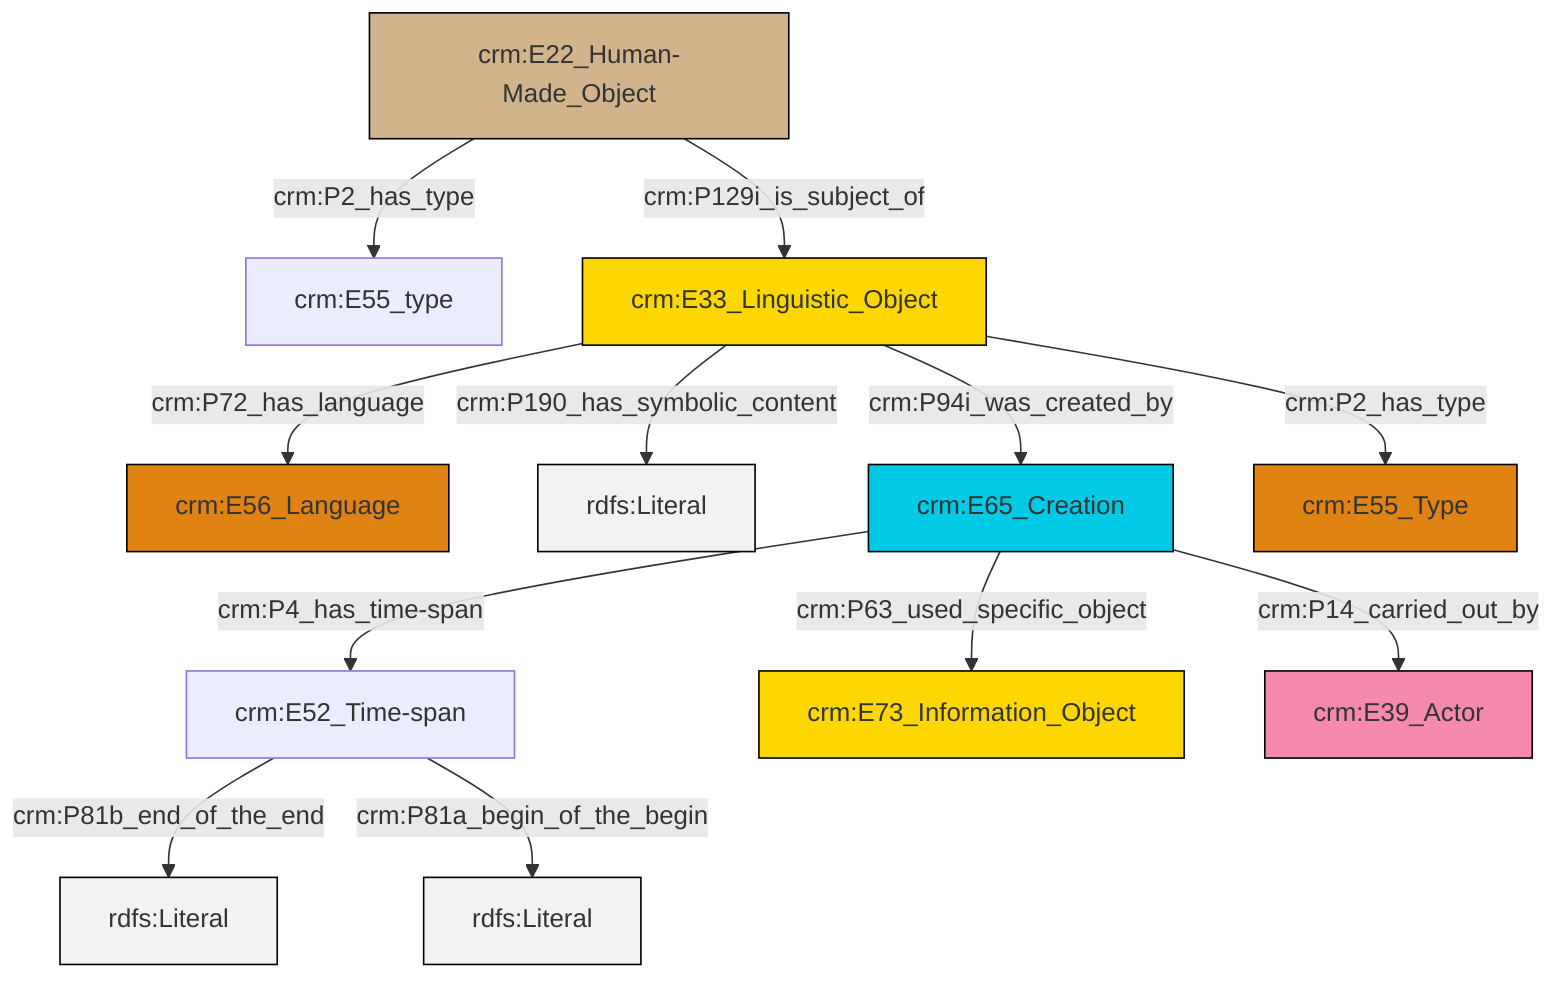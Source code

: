 graph TD
classDef Literal fill:#f2f2f2,stroke:#000000;
classDef CRM_Entity fill:#FFFFFF,stroke:#000000;
classDef Temporal_Entity fill:#00C9E6, stroke:#000000;
classDef Type fill:#E18312, stroke:#000000;
classDef Time-Span fill:#2C9C91, stroke:#000000;
classDef Appellation fill:#FFEB7F, stroke:#000000;
classDef Place fill:#008836, stroke:#000000;
classDef Persistent_Item fill:#B266B2, stroke:#000000;
classDef Conceptual_Object fill:#FFD700, stroke:#000000;
classDef Physical_Thing fill:#D2B48C, stroke:#000000;
classDef Actor fill:#f58aad, stroke:#000000;
classDef PC_Classes fill:#4ce600, stroke:#000000;
classDef Multi fill:#cccccc,stroke:#000000;

0["crm:E52_Time-span"]:::Default -->|crm:P81b_end_of_the_end| 1[rdfs:Literal]:::Literal
0["crm:E52_Time-span"]:::Default -->|crm:P81a_begin_of_the_begin| 2[rdfs:Literal]:::Literal
7["crm:E22_Human-Made_Object"]:::Physical_Thing -->|crm:P129i_is_subject_of| 8["crm:E33_Linguistic_Object"]:::Conceptual_Object
8["crm:E33_Linguistic_Object"]:::Conceptual_Object -->|crm:P72_has_language| 5["crm:E56_Language"]:::Type
8["crm:E33_Linguistic_Object"]:::Conceptual_Object -->|crm:P190_has_symbolic_content| 10[rdfs:Literal]:::Literal
7["crm:E22_Human-Made_Object"]:::Physical_Thing -->|crm:P2_has_type| 3["crm:E55_type"]:::Default
12["crm:E65_Creation"]:::Temporal_Entity -->|crm:P63_used_specific_object| 13["crm:E73_Information_Object"]:::Conceptual_Object
12["crm:E65_Creation"]:::Temporal_Entity -->|crm:P14_carried_out_by| 18["crm:E39_Actor"]:::Actor
8["crm:E33_Linguistic_Object"]:::Conceptual_Object -->|crm:P94i_was_created_by| 12["crm:E65_Creation"]:::Temporal_Entity
8["crm:E33_Linguistic_Object"]:::Conceptual_Object -->|crm:P2_has_type| 15["crm:E55_Type"]:::Type
12["crm:E65_Creation"]:::Temporal_Entity -->|crm:P4_has_time-span| 0["crm:E52_Time-span"]:::Default